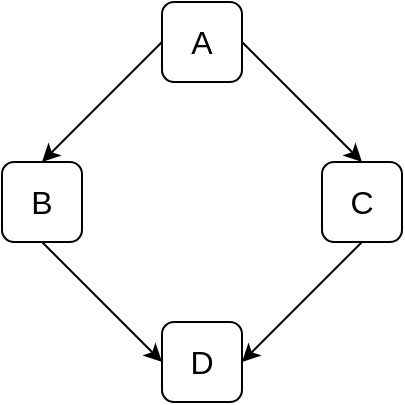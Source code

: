 <mxfile version="14.6.13" type="device"><diagram id="C5RBs43oDa-KdzZeNtuy" name="Page-1"><mxGraphModel dx="1086" dy="816" grid="1" gridSize="10" guides="1" tooltips="1" connect="1" arrows="1" fold="1" page="1" pageScale="1" pageWidth="413" pageHeight="291" math="0" shadow="0"><root><mxCell id="WIyWlLk6GJQsqaUBKTNV-0"/><mxCell id="WIyWlLk6GJQsqaUBKTNV-1" parent="WIyWlLk6GJQsqaUBKTNV-0"/><mxCell id="HeVB6wYA6yIUW6pa6mtl-0" style="rounded=0;orthogonalLoop=1;jettySize=auto;html=1;exitX=0;exitY=0.5;exitDx=0;exitDy=0;entryX=0.5;entryY=0;entryDx=0;entryDy=0;fontSize=16;" edge="1" parent="WIyWlLk6GJQsqaUBKTNV-1" source="HeVB6wYA6yIUW6pa6mtl-2" target="HeVB6wYA6yIUW6pa6mtl-4"><mxGeometry relative="1" as="geometry"/></mxCell><mxCell id="HeVB6wYA6yIUW6pa6mtl-1" style="edgeStyle=none;rounded=0;orthogonalLoop=1;jettySize=auto;html=1;exitX=1;exitY=0.5;exitDx=0;exitDy=0;entryX=0.5;entryY=0;entryDx=0;entryDy=0;fontSize=16;" edge="1" parent="WIyWlLk6GJQsqaUBKTNV-1" source="HeVB6wYA6yIUW6pa6mtl-2" target="HeVB6wYA6yIUW6pa6mtl-6"><mxGeometry relative="1" as="geometry"/></mxCell><mxCell id="HeVB6wYA6yIUW6pa6mtl-2" value="A" style="rounded=1;whiteSpace=wrap;html=1;fontSize=16;" vertex="1" parent="WIyWlLk6GJQsqaUBKTNV-1"><mxGeometry x="120" y="40" width="40" height="40" as="geometry"/></mxCell><mxCell id="HeVB6wYA6yIUW6pa6mtl-3" style="edgeStyle=none;rounded=0;orthogonalLoop=1;jettySize=auto;html=1;exitX=0.5;exitY=1;exitDx=0;exitDy=0;entryX=0;entryY=0.5;entryDx=0;entryDy=0;fontSize=16;" edge="1" parent="WIyWlLk6GJQsqaUBKTNV-1" source="HeVB6wYA6yIUW6pa6mtl-4" target="HeVB6wYA6yIUW6pa6mtl-7"><mxGeometry relative="1" as="geometry"/></mxCell><mxCell id="HeVB6wYA6yIUW6pa6mtl-4" value="B" style="rounded=1;whiteSpace=wrap;html=1;fontSize=16;" vertex="1" parent="WIyWlLk6GJQsqaUBKTNV-1"><mxGeometry x="40" y="120" width="40" height="40" as="geometry"/></mxCell><mxCell id="HeVB6wYA6yIUW6pa6mtl-5" style="edgeStyle=none;rounded=0;orthogonalLoop=1;jettySize=auto;html=1;exitX=0.5;exitY=1;exitDx=0;exitDy=0;entryX=1;entryY=0.5;entryDx=0;entryDy=0;fontSize=16;" edge="1" parent="WIyWlLk6GJQsqaUBKTNV-1" source="HeVB6wYA6yIUW6pa6mtl-6" target="HeVB6wYA6yIUW6pa6mtl-7"><mxGeometry relative="1" as="geometry"/></mxCell><mxCell id="HeVB6wYA6yIUW6pa6mtl-6" value="C" style="rounded=1;whiteSpace=wrap;html=1;fontSize=16;" vertex="1" parent="WIyWlLk6GJQsqaUBKTNV-1"><mxGeometry x="200" y="120" width="40" height="40" as="geometry"/></mxCell><mxCell id="HeVB6wYA6yIUW6pa6mtl-7" value="D" style="rounded=1;whiteSpace=wrap;html=1;fontSize=16;" vertex="1" parent="WIyWlLk6GJQsqaUBKTNV-1"><mxGeometry x="120" y="200" width="40" height="40" as="geometry"/></mxCell></root></mxGraphModel></diagram></mxfile>